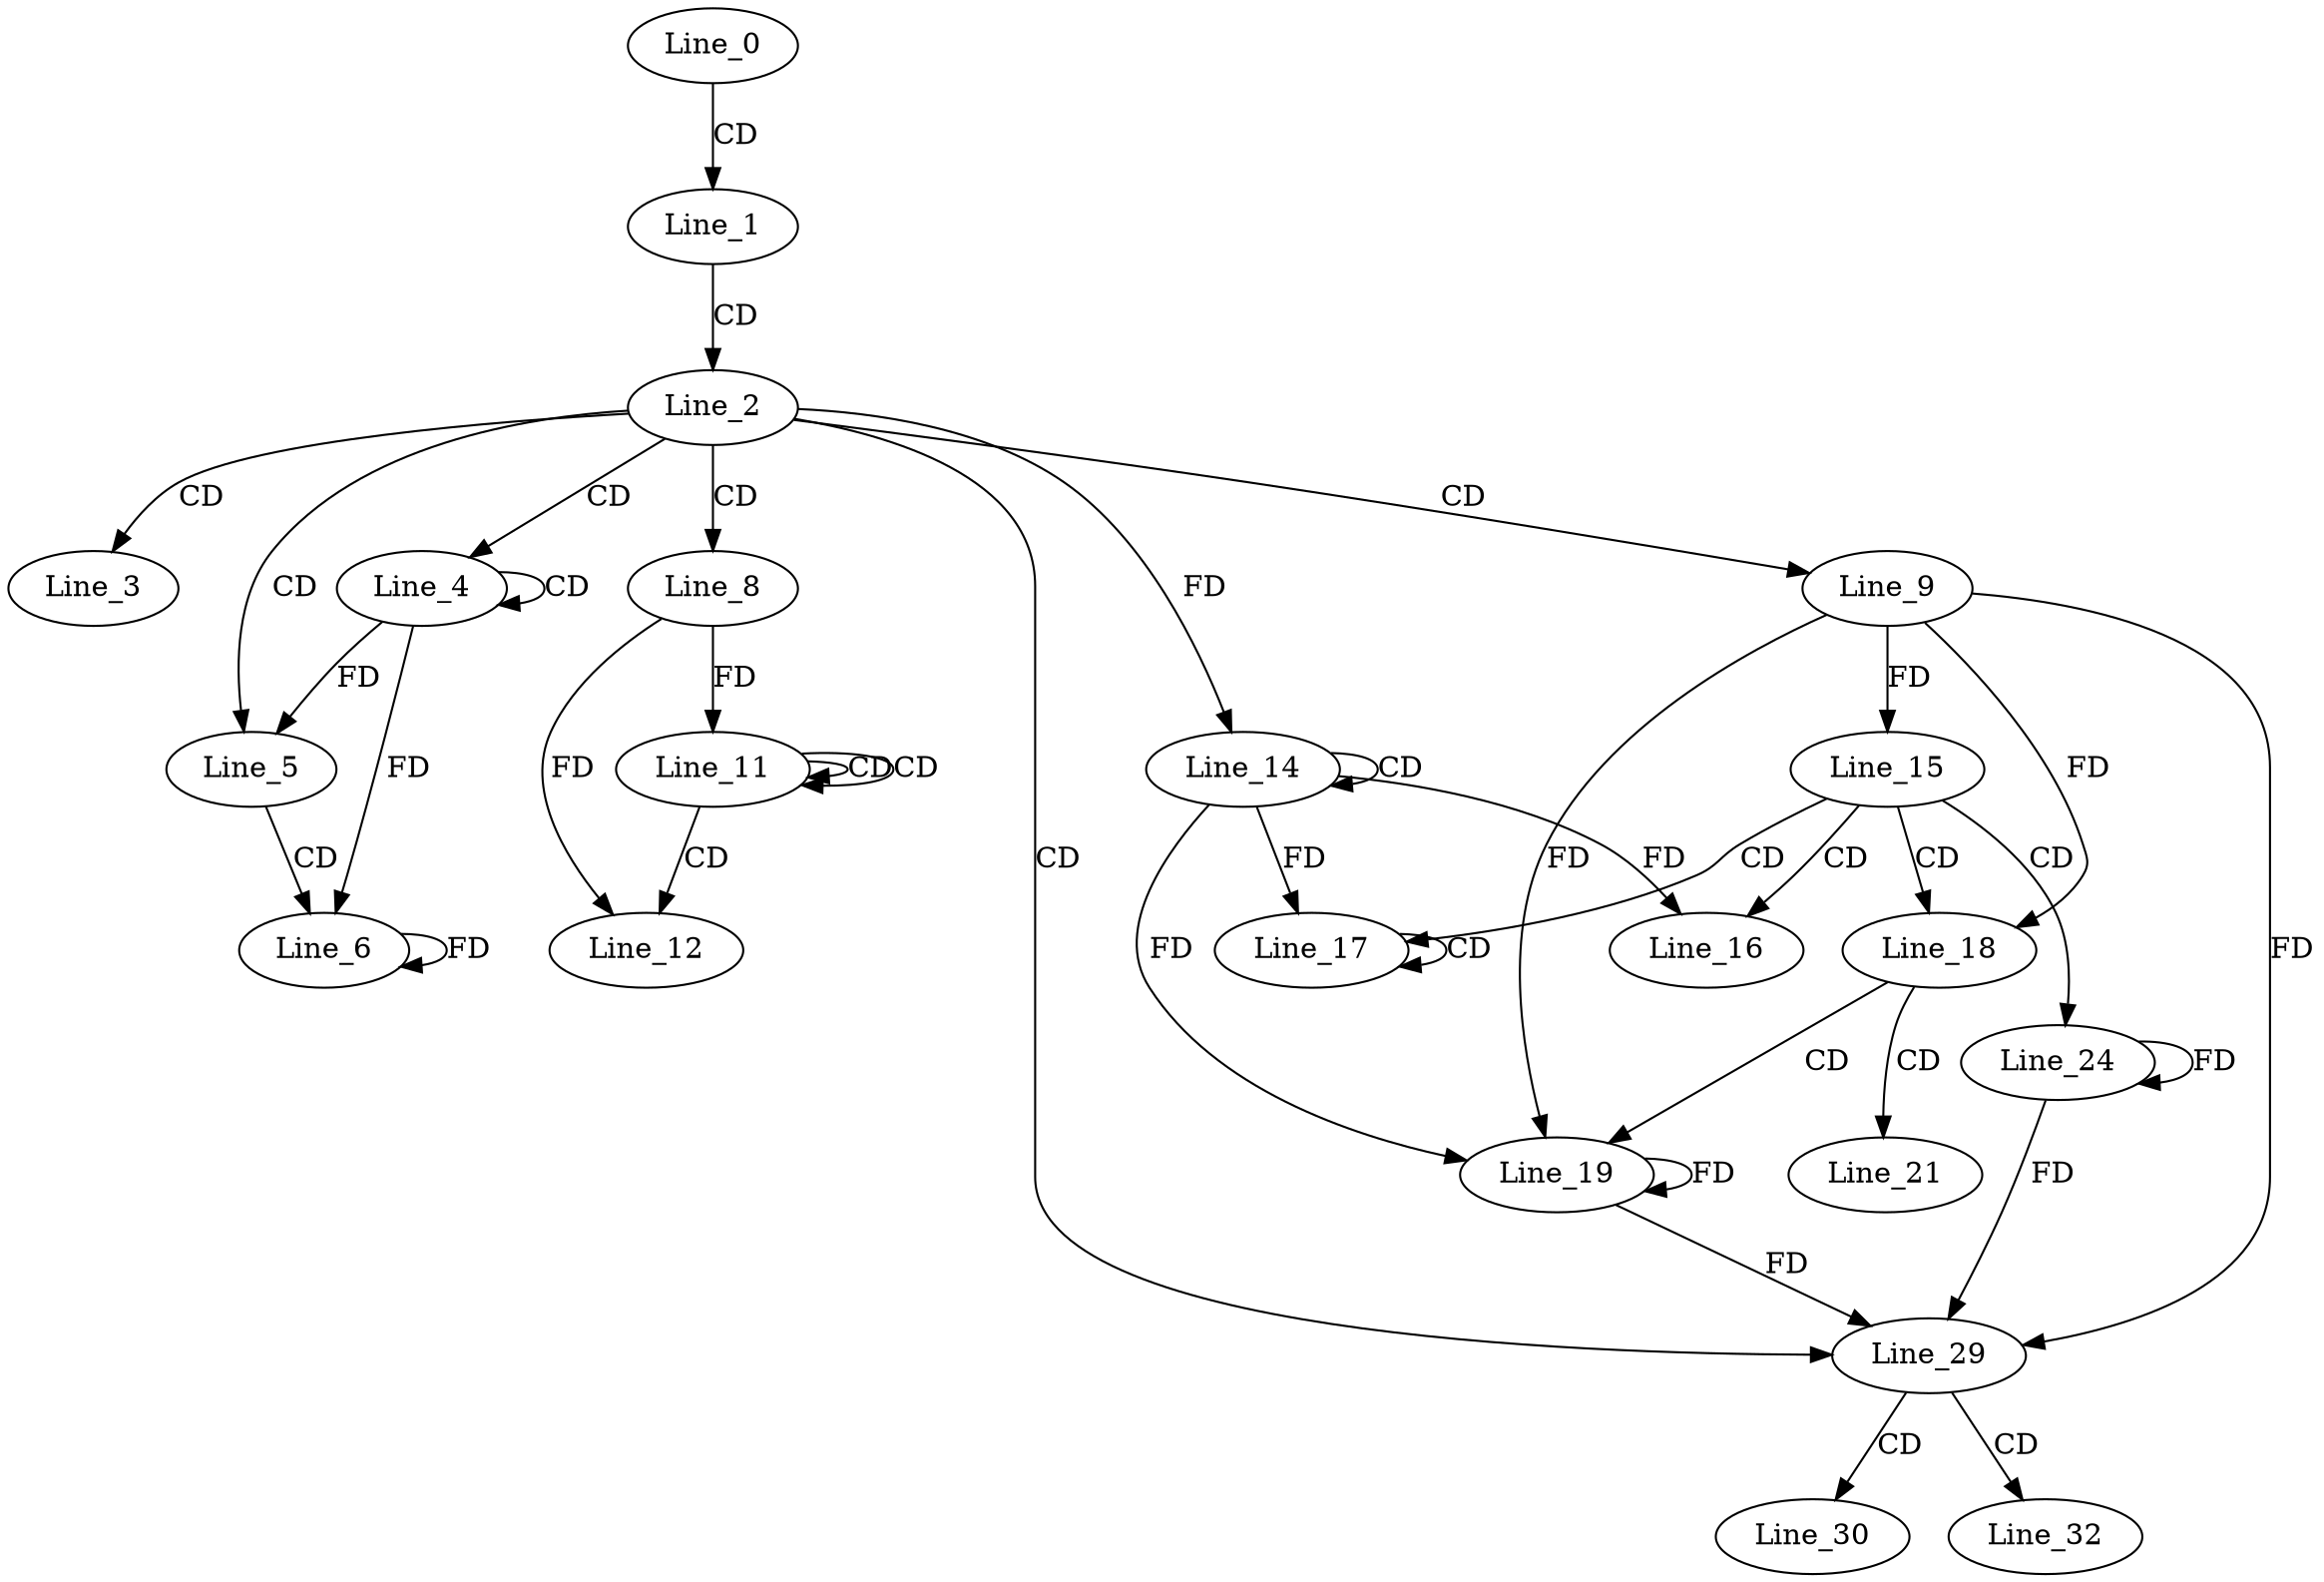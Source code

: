 digraph G {
  Line_0;
  Line_1;
  Line_2;
  Line_3;
  Line_4;
  Line_4;
  Line_5;
  Line_5;
  Line_6;
  Line_6;
  Line_6;
  Line_8;
  Line_9;
  Line_11;
  Line_11;
  Line_11;
  Line_12;
  Line_14;
  Line_14;
  Line_15;
  Line_15;
  Line_15;
  Line_16;
  Line_17;
  Line_17;
  Line_18;
  Line_18;
  Line_19;
  Line_19;
  Line_21;
  Line_24;
  Line_24;
  Line_29;
  Line_29;
  Line_30;
  Line_32;
  Line_0 -> Line_1 [ label="CD" ];
  Line_1 -> Line_2 [ label="CD" ];
  Line_2 -> Line_3 [ label="CD" ];
  Line_2 -> Line_4 [ label="CD" ];
  Line_4 -> Line_4 [ label="CD" ];
  Line_2 -> Line_5 [ label="CD" ];
  Line_4 -> Line_5 [ label="FD" ];
  Line_5 -> Line_6 [ label="CD" ];
  Line_4 -> Line_6 [ label="FD" ];
  Line_6 -> Line_6 [ label="FD" ];
  Line_2 -> Line_8 [ label="CD" ];
  Line_2 -> Line_9 [ label="CD" ];
  Line_11 -> Line_11 [ label="CD" ];
  Line_11 -> Line_11 [ label="CD" ];
  Line_8 -> Line_11 [ label="FD" ];
  Line_11 -> Line_12 [ label="CD" ];
  Line_8 -> Line_12 [ label="FD" ];
  Line_14 -> Line_14 [ label="CD" ];
  Line_2 -> Line_14 [ label="FD" ];
  Line_9 -> Line_15 [ label="FD" ];
  Line_15 -> Line_16 [ label="CD" ];
  Line_14 -> Line_16 [ label="FD" ];
  Line_15 -> Line_17 [ label="CD" ];
  Line_17 -> Line_17 [ label="CD" ];
  Line_14 -> Line_17 [ label="FD" ];
  Line_15 -> Line_18 [ label="CD" ];
  Line_9 -> Line_18 [ label="FD" ];
  Line_18 -> Line_19 [ label="CD" ];
  Line_9 -> Line_19 [ label="FD" ];
  Line_19 -> Line_19 [ label="FD" ];
  Line_14 -> Line_19 [ label="FD" ];
  Line_18 -> Line_21 [ label="CD" ];
  Line_15 -> Line_24 [ label="CD" ];
  Line_24 -> Line_24 [ label="FD" ];
  Line_2 -> Line_29 [ label="CD" ];
  Line_9 -> Line_29 [ label="FD" ];
  Line_19 -> Line_29 [ label="FD" ];
  Line_24 -> Line_29 [ label="FD" ];
  Line_29 -> Line_30 [ label="CD" ];
  Line_29 -> Line_32 [ label="CD" ];
}
